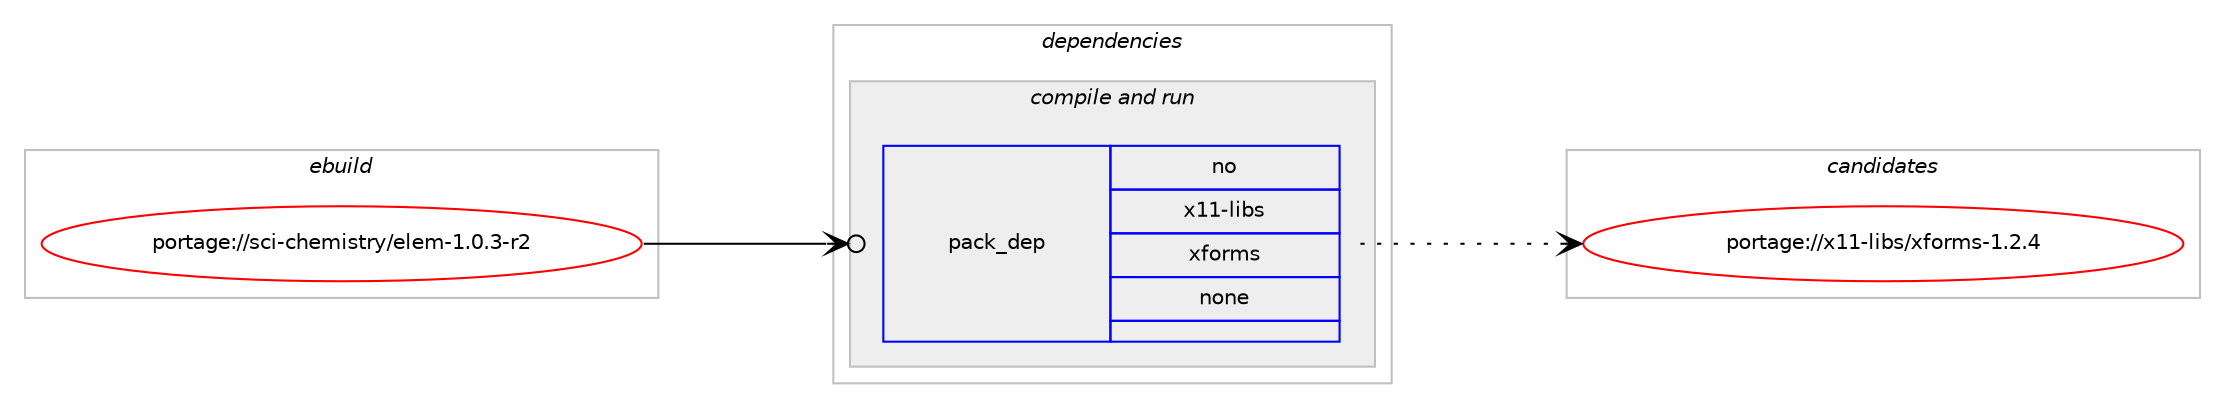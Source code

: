 digraph prolog {

# *************
# Graph options
# *************

newrank=true;
concentrate=true;
compound=true;
graph [rankdir=LR,fontname=Helvetica,fontsize=10,ranksep=1.5];#, ranksep=2.5, nodesep=0.2];
edge  [arrowhead=vee];
node  [fontname=Helvetica,fontsize=10];

# **********
# The ebuild
# **********

subgraph cluster_leftcol {
color=gray;
rank=same;
label=<<i>ebuild</i>>;
id [label="portage://sci-chemistry/elem-1.0.3-r2", color=red, width=4, href="../sci-chemistry/elem-1.0.3-r2.svg"];
}

# ****************
# The dependencies
# ****************

subgraph cluster_midcol {
color=gray;
label=<<i>dependencies</i>>;
subgraph cluster_compile {
fillcolor="#eeeeee";
style=filled;
label=<<i>compile</i>>;
}
subgraph cluster_compileandrun {
fillcolor="#eeeeee";
style=filled;
label=<<i>compile and run</i>>;
subgraph pack282502 {
dependency384387 [label=<<TABLE BORDER="0" CELLBORDER="1" CELLSPACING="0" CELLPADDING="4" WIDTH="220"><TR><TD ROWSPAN="6" CELLPADDING="30">pack_dep</TD></TR><TR><TD WIDTH="110">no</TD></TR><TR><TD>x11-libs</TD></TR><TR><TD>xforms</TD></TR><TR><TD>none</TD></TR><TR><TD></TD></TR></TABLE>>, shape=none, color=blue];
}
id:e -> dependency384387:w [weight=20,style="solid",arrowhead="odotvee"];
}
subgraph cluster_run {
fillcolor="#eeeeee";
style=filled;
label=<<i>run</i>>;
}
}

# **************
# The candidates
# **************

subgraph cluster_choices {
rank=same;
color=gray;
label=<<i>candidates</i>>;

subgraph choice282502 {
color=black;
nodesep=1;
choiceportage1204949451081059811547120102111114109115454946504652 [label="portage://x11-libs/xforms-1.2.4", color=red, width=4,href="../x11-libs/xforms-1.2.4.svg"];
dependency384387:e -> choiceportage1204949451081059811547120102111114109115454946504652:w [style=dotted,weight="100"];
}
}

}
